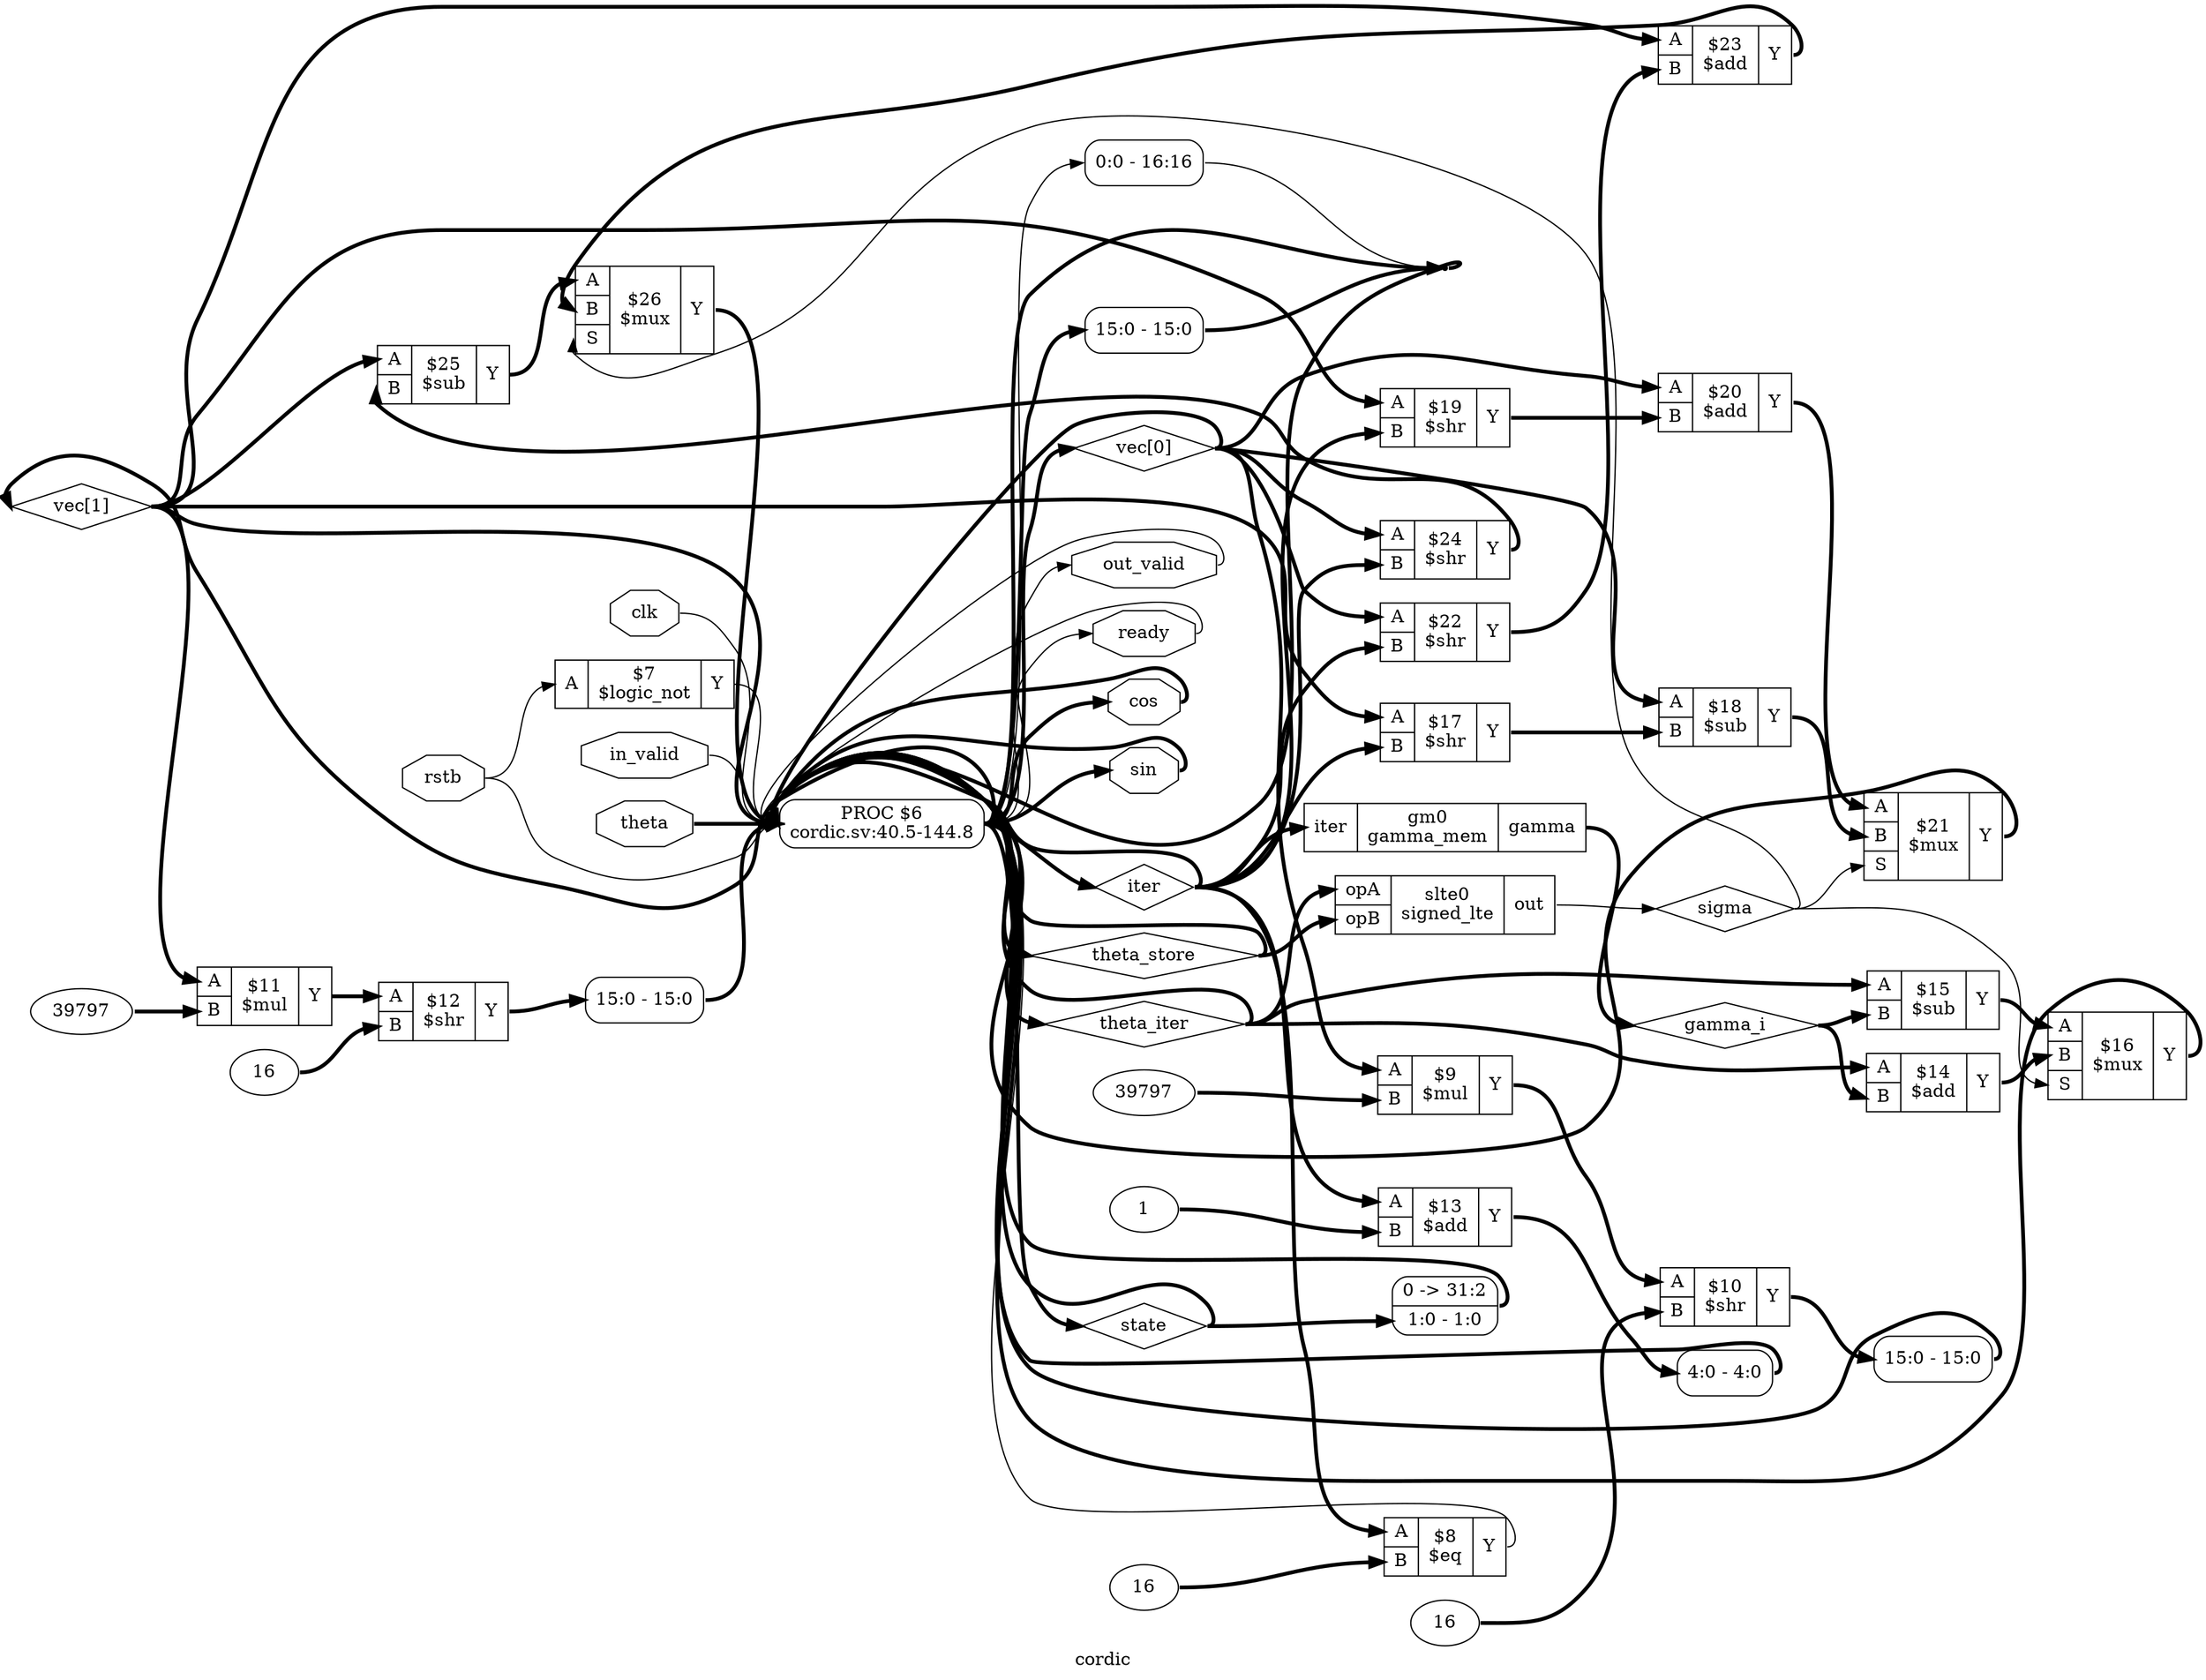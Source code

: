 digraph "cordic" {
label="cordic";
rankdir="LR";
remincross=true;
n31 [ shape=diamond, label="vec[1]", color="black", fontcolor="black" ];
n32 [ shape=diamond, label="vec[0]", color="black", fontcolor="black" ];
n33 [ shape=diamond, label="sigma", color="black", fontcolor="black" ];
n34 [ shape=diamond, label="gamma_i", color="black", fontcolor="black" ];
n35 [ shape=diamond, label="theta_iter", color="black", fontcolor="black" ];
n36 [ shape=diamond, label="theta_store", color="black", fontcolor="black" ];
n37 [ shape=diamond, label="state", color="black", fontcolor="black" ];
n38 [ shape=diamond, label="iter", color="black", fontcolor="black" ];
n39 [ shape=octagon, label="rstb", color="black", fontcolor="black" ];
n40 [ shape=octagon, label="clk", color="black", fontcolor="black" ];
n41 [ shape=octagon, label="cos", color="black", fontcolor="black" ];
n42 [ shape=octagon, label="sin", color="black", fontcolor="black" ];
n43 [ shape=octagon, label="out_valid", color="black", fontcolor="black" ];
n44 [ shape=octagon, label="ready", color="black", fontcolor="black" ];
n45 [ shape=octagon, label="in_valid", color="black", fontcolor="black" ];
n46 [ shape=octagon, label="theta", color="black", fontcolor="black" ];
c50 [ shape=record, label="{{<p47> opA|<p48> opB}|slte0\nsigned_lte|{<p49> out}}",  ];
c52 [ shape=record, label="{{<p38> iter}|gm0\ngamma_mem|{<p51> gamma}}",  ];
c57 [ shape=record, label="{{<p53> A|<p54> B|<p55> S}|$26\n$mux|{<p56> Y}}",  ];
c58 [ shape=record, label="{{<p53> A|<p54> B}|$25\n$sub|{<p56> Y}}",  ];
c59 [ shape=record, label="{{<p53> A|<p54> B}|$24\n$shr|{<p56> Y}}",  ];
c60 [ shape=record, label="{{<p53> A|<p54> B}|$23\n$add|{<p56> Y}}",  ];
c61 [ shape=record, label="{{<p53> A|<p54> B}|$22\n$shr|{<p56> Y}}",  ];
c62 [ shape=record, label="{{<p53> A|<p54> B|<p55> S}|$21\n$mux|{<p56> Y}}",  ];
c63 [ shape=record, label="{{<p53> A|<p54> B}|$20\n$add|{<p56> Y}}",  ];
c64 [ shape=record, label="{{<p53> A|<p54> B}|$19\n$shr|{<p56> Y}}",  ];
c65 [ shape=record, label="{{<p53> A|<p54> B}|$18\n$sub|{<p56> Y}}",  ];
c66 [ shape=record, label="{{<p53> A|<p54> B}|$17\n$shr|{<p56> Y}}",  ];
c67 [ shape=record, label="{{<p53> A|<p54> B|<p55> S}|$16\n$mux|{<p56> Y}}",  ];
c68 [ shape=record, label="{{<p53> A|<p54> B}|$15\n$sub|{<p56> Y}}",  ];
c69 [ shape=record, label="{{<p53> A|<p54> B}|$14\n$add|{<p56> Y}}",  ];
v0 [ label="1" ];
c70 [ shape=record, label="{{<p53> A|<p54> B}|$13\n$add|{<p56> Y}}",  ];
v1 [ label="16" ];
c71 [ shape=record, label="{{<p53> A|<p54> B}|$12\n$shr|{<p56> Y}}",  ];
v2 [ label="39797" ];
c72 [ shape=record, label="{{<p53> A|<p54> B}|$11\n$mul|{<p56> Y}}",  ];
v3 [ label="16" ];
c73 [ shape=record, label="{{<p53> A|<p54> B}|$10\n$shr|{<p56> Y}}",  ];
v4 [ label="39797" ];
c74 [ shape=record, label="{{<p53> A|<p54> B}|$9\n$mul|{<p56> Y}}",  ];
v5 [ label="16" ];
c75 [ shape=record, label="{{<p53> A|<p54> B}|$8\n$eq|{<p56> Y}}",  ];
c76 [ shape=record, label="{{<p53> A}|$7\n$logic_not|{<p56> Y}}",  ];
x7 [ shape=record, style=rounded, label="<s0> 4:0 - 4:0 ", color="black", fontcolor="black" ];
x8 [ shape=record, style=rounded, label="<s0> 15:0 - 15:0 ", color="black", fontcolor="black" ];
x9 [ shape=record, style=rounded, label="<s0> 15:0 - 15:0 ", color="black", fontcolor="black" ];
x10 [ shape=record, style=rounded, label="0 -&gt; 31:2 |<s0> 1:0 - 1:0 ", color="black", fontcolor="black" ];
x11 [ shape=record, style=rounded, label="<s0> 0:0 - 16:16 ", color="black", fontcolor="black" ];
x12 [ shape=record, style=rounded, label="<s0> 15:0 - 15:0 ", color="black", fontcolor="black" ];
p6 [shape=box, style=rounded, label="PROC $6\ncordic.sv:40.5-144.8"];
c57:p56:e -> p6:w [color="black", fontcolor="black", style="setlinewidth(3)", label=""];
c66:p56:e -> c65:p54:w [color="black", fontcolor="black", style="setlinewidth(3)", label=""];
c67:p56:e -> p6:w [color="black", fontcolor="black", style="setlinewidth(3)", label=""];
c68:p56:e -> c67:p53:w [color="black", fontcolor="black", style="setlinewidth(3)", label=""];
c69:p56:e -> c67:p54:w [color="black", fontcolor="black", style="setlinewidth(3)", label=""];
c70:p56:e -> x7:s0:w [color="black", fontcolor="black", style="setlinewidth(3)", label=""];
c71:p56:e -> x9:s0:w [color="black", fontcolor="black", style="setlinewidth(3)", label=""];
c72:p56:e -> c71:p53:w [color="black", fontcolor="black", style="setlinewidth(3)", label=""];
c73:p56:e -> x8:s0:w [color="black", fontcolor="black", style="setlinewidth(3)", label=""];
c74:p56:e -> c73:p53:w [color="black", fontcolor="black", style="setlinewidth(3)", label=""];
c75:p56:e -> p6:w [color="black", fontcolor="black", label=""];
c58:p56:e -> c57:p53:w [color="black", fontcolor="black", style="setlinewidth(3)", label=""];
c76:p56:e -> p6:w [color="black", fontcolor="black", label=""];
n24 [ shape=point ];
p6:e -> n24:w [color="black", fontcolor="black", style="setlinewidth(3)", label=""];
x11:s0:e -> n24:w [color="black", fontcolor="black", label=""];
x12:s0:e -> n24:w [color="black", fontcolor="black", style="setlinewidth(3)", label=""];
n24:e -> p6:w [color="black", fontcolor="black", style="setlinewidth(3)", label=""];
c59:p56:e -> c58:p54:w [color="black", fontcolor="black", style="setlinewidth(3)", label=""];
p6:e -> n31:w [color="black", fontcolor="black", style="setlinewidth(3)", label=""];
n31:e -> c58:p53:w [color="black", fontcolor="black", style="setlinewidth(3)", label=""];
n31:e -> c60:p53:w [color="black", fontcolor="black", style="setlinewidth(3)", label=""];
n31:e -> c64:p53:w [color="black", fontcolor="black", style="setlinewidth(3)", label=""];
n31:e -> c66:p53:w [color="black", fontcolor="black", style="setlinewidth(3)", label=""];
n31:e -> c72:p53:w [color="black", fontcolor="black", style="setlinewidth(3)", label=""];
n31:e -> p6:w [color="black", fontcolor="black", style="setlinewidth(3)", label=""];
p6:e -> n32:w [color="black", fontcolor="black", style="setlinewidth(3)", label=""];
n32:e -> c59:p53:w [color="black", fontcolor="black", style="setlinewidth(3)", label=""];
n32:e -> c61:p53:w [color="black", fontcolor="black", style="setlinewidth(3)", label=""];
n32:e -> c63:p53:w [color="black", fontcolor="black", style="setlinewidth(3)", label=""];
n32:e -> c65:p53:w [color="black", fontcolor="black", style="setlinewidth(3)", label=""];
n32:e -> c74:p53:w [color="black", fontcolor="black", style="setlinewidth(3)", label=""];
n32:e -> p6:w [color="black", fontcolor="black", style="setlinewidth(3)", label=""];
c50:p49:e -> n33:w [color="black", fontcolor="black", label=""];
n33:e -> c57:p55:w [color="black", fontcolor="black", label=""];
n33:e -> c62:p55:w [color="black", fontcolor="black", label=""];
n33:e -> c67:p55:w [color="black", fontcolor="black", label=""];
c52:p51:e -> n34:w [color="black", fontcolor="black", style="setlinewidth(3)", label=""];
n34:e -> c68:p54:w [color="black", fontcolor="black", style="setlinewidth(3)", label=""];
n34:e -> c69:p54:w [color="black", fontcolor="black", style="setlinewidth(3)", label=""];
p6:e -> n35:w [color="black", fontcolor="black", style="setlinewidth(3)", label=""];
n35:e -> c50:p47:w [color="black", fontcolor="black", style="setlinewidth(3)", label=""];
n35:e -> c68:p53:w [color="black", fontcolor="black", style="setlinewidth(3)", label=""];
n35:e -> c69:p53:w [color="black", fontcolor="black", style="setlinewidth(3)", label=""];
n35:e -> p6:w [color="black", fontcolor="black", style="setlinewidth(3)", label=""];
p6:e -> n36:w [color="black", fontcolor="black", style="setlinewidth(3)", label=""];
n36:e -> c50:p48:w [color="black", fontcolor="black", style="setlinewidth(3)", label=""];
n36:e -> p6:w [color="black", fontcolor="black", style="setlinewidth(3)", label=""];
p6:e -> n37:w [color="black", fontcolor="black", style="setlinewidth(3)", label=""];
n37:e -> p6:w [color="black", fontcolor="black", style="setlinewidth(3)", label=""];
n37:e -> x10:s0:w [color="black", fontcolor="black", style="setlinewidth(3)", label=""];
p6:e -> n38:w [color="black", fontcolor="black", style="setlinewidth(3)", label=""];
n38:e -> c52:p38:w [color="black", fontcolor="black", style="setlinewidth(3)", label=""];
n38:e -> c59:p54:w [color="black", fontcolor="black", style="setlinewidth(3)", label=""];
n38:e -> c61:p54:w [color="black", fontcolor="black", style="setlinewidth(3)", label=""];
n38:e -> c64:p54:w [color="black", fontcolor="black", style="setlinewidth(3)", label=""];
n38:e -> c66:p54:w [color="black", fontcolor="black", style="setlinewidth(3)", label=""];
n38:e -> c70:p53:w [color="black", fontcolor="black", style="setlinewidth(3)", label=""];
n38:e -> c75:p53:w [color="black", fontcolor="black", style="setlinewidth(3)", label=""];
n38:e -> p6:w [color="black", fontcolor="black", style="setlinewidth(3)", label=""];
n39:e -> c76:p53:w [color="black", fontcolor="black", label=""];
n39:e -> p6:w [color="black", fontcolor="black", label=""];
c60:p56:e -> c57:p54:w [color="black", fontcolor="black", style="setlinewidth(3)", label=""];
n40:e -> p6:w [color="black", fontcolor="black", label=""];
p6:e -> n41:w [color="black", fontcolor="black", style="setlinewidth(3)", label=""];
n41:e -> p6:w [color="black", fontcolor="black", style="setlinewidth(3)", label=""];
p6:e -> n42:w [color="black", fontcolor="black", style="setlinewidth(3)", label=""];
n42:e -> p6:w [color="black", fontcolor="black", style="setlinewidth(3)", label=""];
p6:e -> n43:w [color="black", fontcolor="black", label=""];
n43:e -> p6:w [color="black", fontcolor="black", label=""];
p6:e -> n44:w [color="black", fontcolor="black", label=""];
n44:e -> p6:w [color="black", fontcolor="black", label=""];
n45:e -> p6:w [color="black", fontcolor="black", label=""];
n46:e -> p6:w [color="black", fontcolor="black", style="setlinewidth(3)", label=""];
c61:p56:e -> c60:p54:w [color="black", fontcolor="black", style="setlinewidth(3)", label=""];
c62:p56:e -> p6:w [color="black", fontcolor="black", style="setlinewidth(3)", label=""];
c63:p56:e -> c62:p53:w [color="black", fontcolor="black", style="setlinewidth(3)", label=""];
c64:p56:e -> c63:p54:w [color="black", fontcolor="black", style="setlinewidth(3)", label=""];
c65:p56:e -> c62:p54:w [color="black", fontcolor="black", style="setlinewidth(3)", label=""];
v0:e -> c70:p54:w [color="black", fontcolor="black", style="setlinewidth(3)", label=""];
v1:e -> c71:p54:w [color="black", fontcolor="black", style="setlinewidth(3)", label=""];
v2:e -> c72:p54:w [color="black", fontcolor="black", style="setlinewidth(3)", label=""];
v3:e -> c73:p54:w [color="black", fontcolor="black", style="setlinewidth(3)", label=""];
v4:e -> c74:p54:w [color="black", fontcolor="black", style="setlinewidth(3)", label=""];
v5:e -> c75:p54:w [color="black", fontcolor="black", style="setlinewidth(3)", label=""];
x10:e -> p6:w [color="black", fontcolor="black", style="setlinewidth(3)", label=""];
p6:e -> x11:w [color="black", fontcolor="black", label=""];
p6:e -> x12:w [color="black", fontcolor="black", style="setlinewidth(3)", label=""];
x7:e -> p6:w [color="black", fontcolor="black", style="setlinewidth(3)", label=""];
x8:e -> p6:w [color="black", fontcolor="black", style="setlinewidth(3)", label=""];
x9:e -> p6:w [color="black", fontcolor="black", style="setlinewidth(3)", label=""];
}
